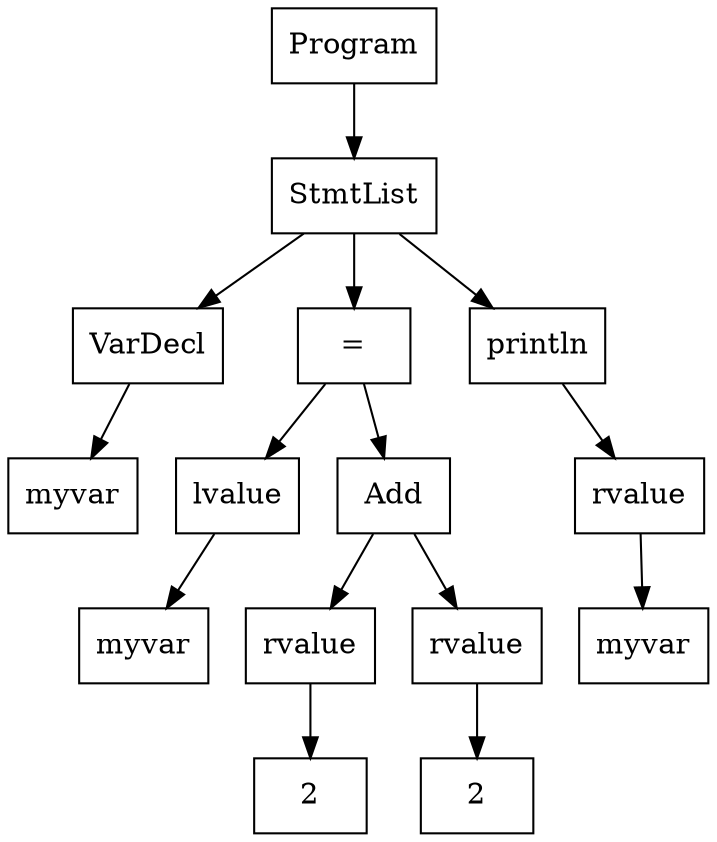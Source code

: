 digraph nfa {	node [ shape = rectangle ];	graph [ dpi = 300 ];	1 [ label = "Program" ]; 
	2 [ label = "StmtList" ]; 
	1 -> 2;
	3 [ label = "VarDecl" ]; 
	2 -> 3;
	4 [ label = "myvar" ]; 
	3 -> 4;
	5 [ label = "=" ]; 
	2 -> 5;
	6 [ label = "lvalue" ]; 
	5 -> 6;
	7 [ label = "myvar" ]; 
	6 -> 7;
	8 [ label = "Add" ]; 
	5 -> 8;
	9 [ label = "rvalue" ]; 
	8 -> 9;
	10 [ label = "2" ]; 
	9 -> 10;
	11 [ label = "rvalue" ]; 
	8 -> 11;
	12 [ label = "2" ]; 
	11 -> 12;
	13 [ label = "println" ]; 
	2 -> 13;
	14 [ label = "rvalue" ]; 
	13 -> 14;
	15 [ label = "myvar" ]; 
	14 -> 15;
}